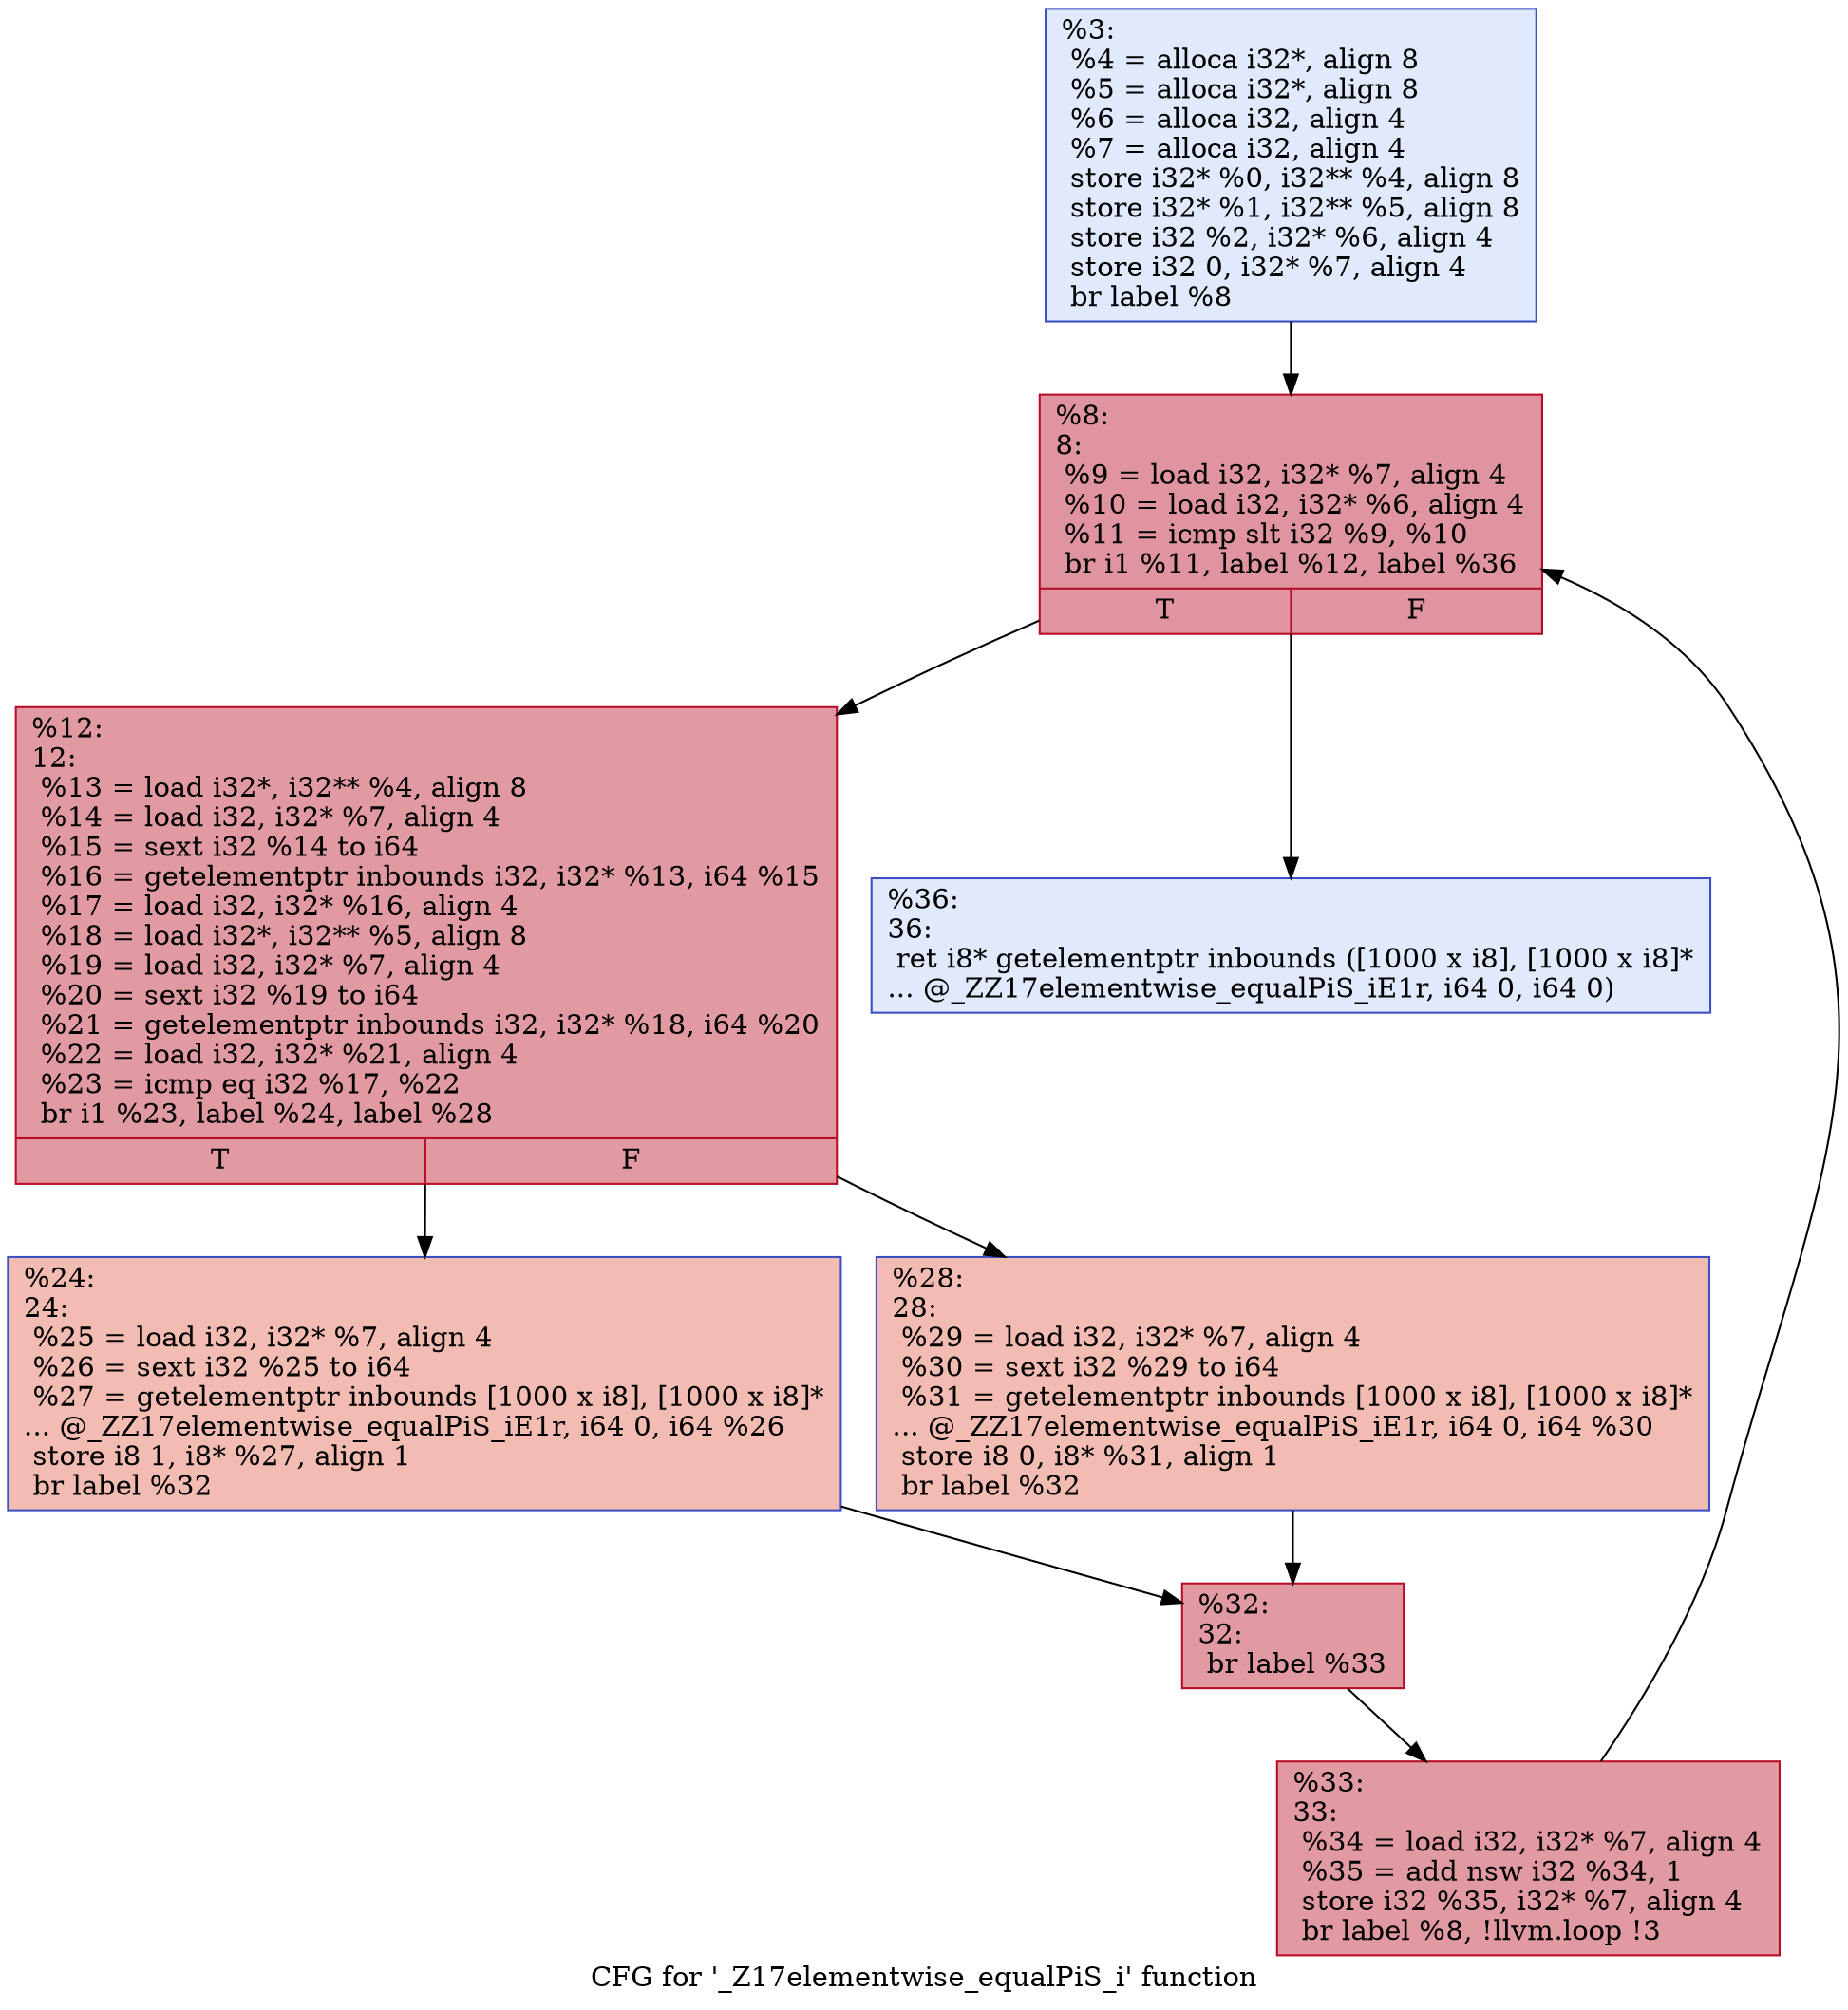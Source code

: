 digraph "CFG for '_Z17elementwise_equalPiS_i' function" {
	label="CFG for '_Z17elementwise_equalPiS_i' function";

	1 [shape=record,color="#3d50c3ff", style=filled, fillcolor="#b9d0f970",label="{%3:\l  %4 = alloca i32*, align 8\l  %5 = alloca i32*, align 8\l  %6 = alloca i32, align 4\l  %7 = alloca i32, align 4\l  store i32* %0, i32** %4, align 8\l  store i32* %1, i32** %5, align 8\l  store i32 %2, i32* %6, align 4\l  store i32 0, i32* %7, align 4\l  br label %8\l}"];
	1 -> 2;
	2 [shape=record,color="#b70d28ff", style=filled, fillcolor="#b70d2870",label="{%8:\l8:                                                \l  %9 = load i32, i32* %7, align 4\l  %10 = load i32, i32* %6, align 4\l  %11 = icmp slt i32 %9, %10\l  br i1 %11, label %12, label %36\l|{<s0>T|<s1>F}}"];
	2 -> 3;
	2 -> 4;
	3 [shape=record,color="#b70d28ff", style=filled, fillcolor="#bb1b2c70",label="{%12:\l12:                                               \l  %13 = load i32*, i32** %4, align 8\l  %14 = load i32, i32* %7, align 4\l  %15 = sext i32 %14 to i64\l  %16 = getelementptr inbounds i32, i32* %13, i64 %15\l  %17 = load i32, i32* %16, align 4\l  %18 = load i32*, i32** %5, align 8\l  %19 = load i32, i32* %7, align 4\l  %20 = sext i32 %19 to i64\l  %21 = getelementptr inbounds i32, i32* %18, i64 %20\l  %22 = load i32, i32* %21, align 4\l  %23 = icmp eq i32 %17, %22\l  br i1 %23, label %24, label %28\l|{<s0>T|<s1>F}}"];
	3 -> 5;
	3 -> 6;
	5 [shape=record,color="#3d50c3ff", style=filled, fillcolor="#e1675170",label="{%24:\l24:                                               \l  %25 = load i32, i32* %7, align 4\l  %26 = sext i32 %25 to i64\l  %27 = getelementptr inbounds [1000 x i8], [1000 x i8]*\l... @_ZZ17elementwise_equalPiS_iE1r, i64 0, i64 %26\l  store i8 1, i8* %27, align 1\l  br label %32\l}"];
	5 -> 7;
	6 [shape=record,color="#3d50c3ff", style=filled, fillcolor="#e1675170",label="{%28:\l28:                                               \l  %29 = load i32, i32* %7, align 4\l  %30 = sext i32 %29 to i64\l  %31 = getelementptr inbounds [1000 x i8], [1000 x i8]*\l... @_ZZ17elementwise_equalPiS_iE1r, i64 0, i64 %30\l  store i8 0, i8* %31, align 1\l  br label %32\l}"];
	6 -> 7;
	7 [shape=record,color="#b70d28ff", style=filled, fillcolor="#bb1b2c70",label="{%32:\l32:                                               \l  br label %33\l}"];
	7 -> 8;
	8 [shape=record,color="#b70d28ff", style=filled, fillcolor="#bb1b2c70",label="{%33:\l33:                                               \l  %34 = load i32, i32* %7, align 4\l  %35 = add nsw i32 %34, 1\l  store i32 %35, i32* %7, align 4\l  br label %8, !llvm.loop !3\l}"];
	8 -> 2;
	4 [shape=record,color="#3d50c3ff", style=filled, fillcolor="#b9d0f970",label="{%36:\l36:                                               \l  ret i8* getelementptr inbounds ([1000 x i8], [1000 x i8]*\l... @_ZZ17elementwise_equalPiS_iE1r, i64 0, i64 0)\l}"];
}
